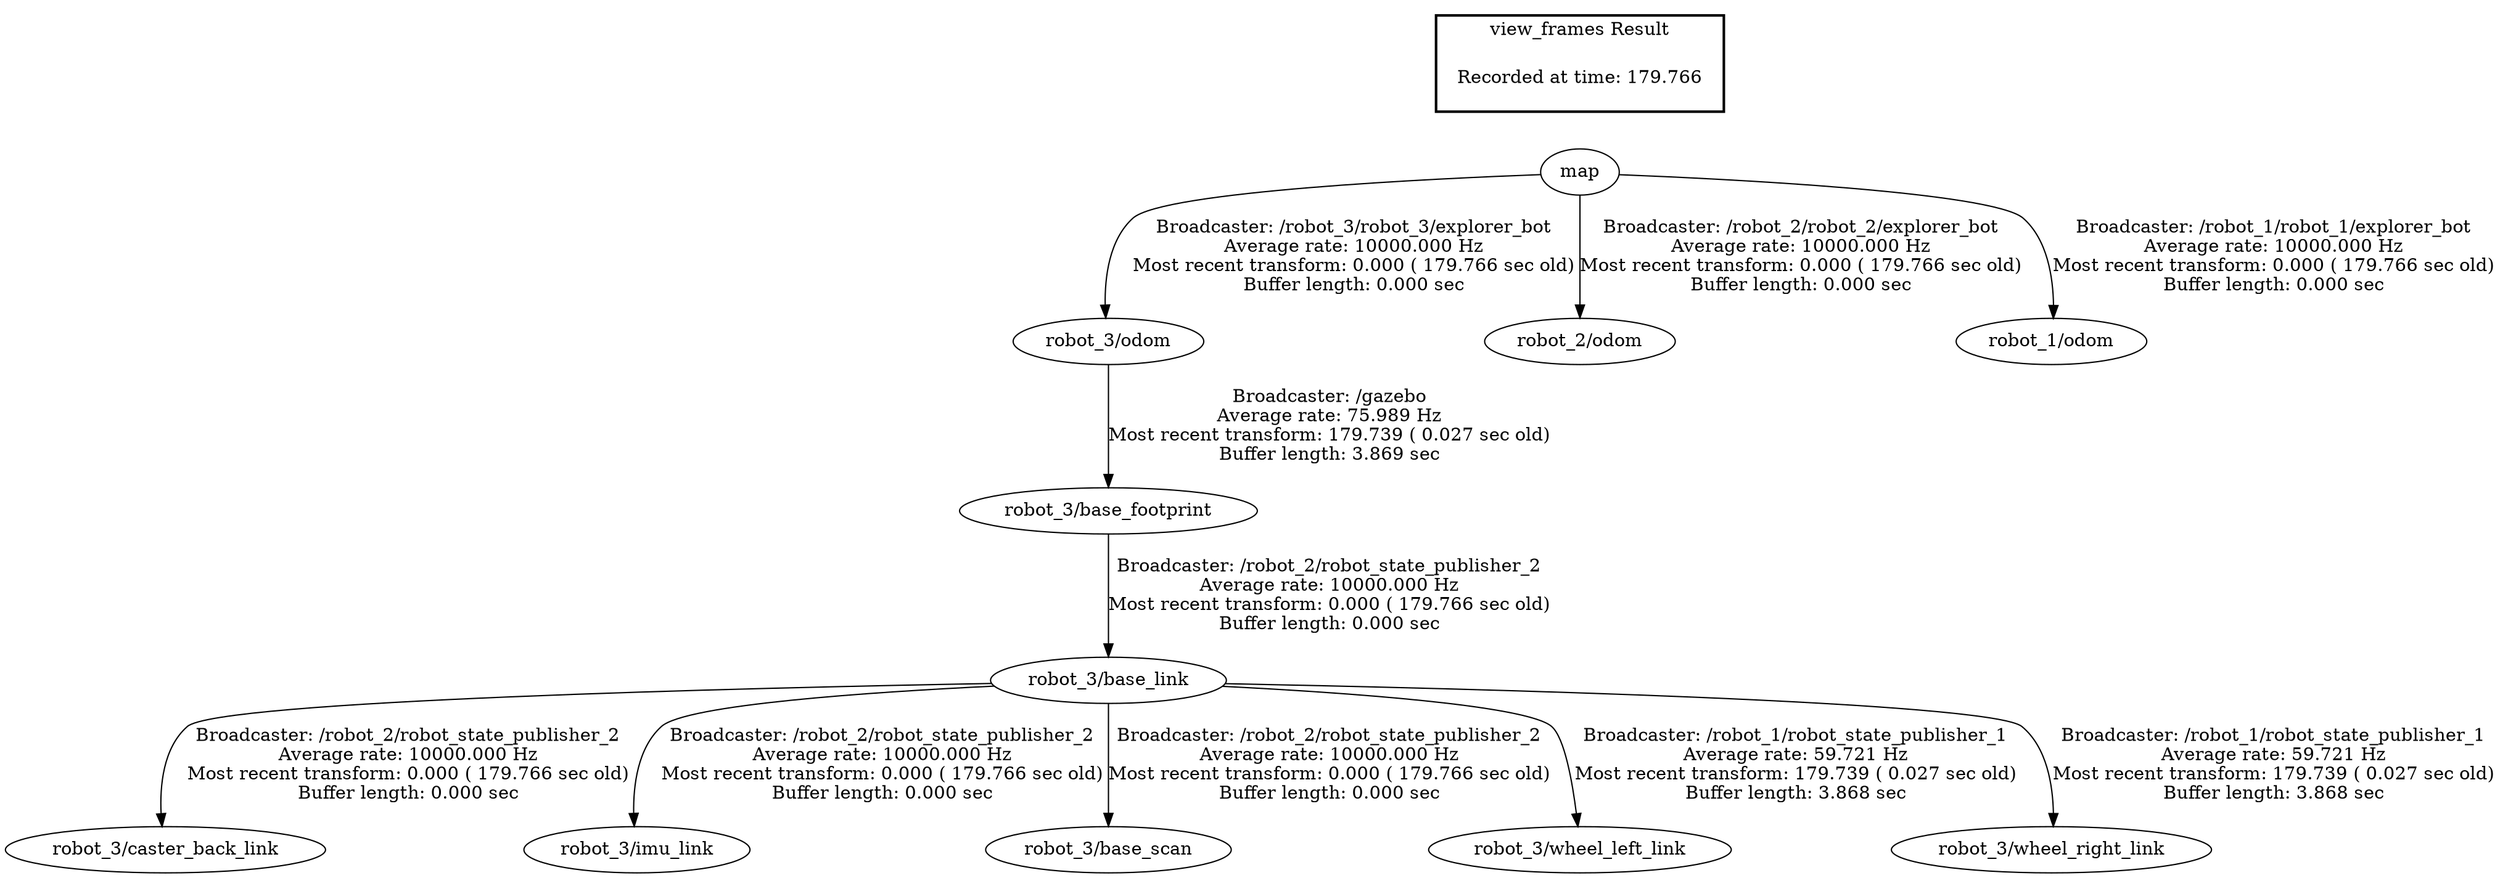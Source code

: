 digraph G {
"robot_3/base_footprint" -> "robot_3/base_link"[label="Broadcaster: /robot_2/robot_state_publisher_2\nAverage rate: 10000.000 Hz\nMost recent transform: 0.000 ( 179.766 sec old)\nBuffer length: 0.000 sec\n"];
"robot_3/odom" -> "robot_3/base_footprint"[label="Broadcaster: /gazebo\nAverage rate: 75.989 Hz\nMost recent transform: 179.739 ( 0.027 sec old)\nBuffer length: 3.869 sec\n"];
"robot_3/base_link" -> "robot_3/caster_back_link"[label="Broadcaster: /robot_2/robot_state_publisher_2\nAverage rate: 10000.000 Hz\nMost recent transform: 0.000 ( 179.766 sec old)\nBuffer length: 0.000 sec\n"];
"robot_3/base_link" -> "robot_3/imu_link"[label="Broadcaster: /robot_2/robot_state_publisher_2\nAverage rate: 10000.000 Hz\nMost recent transform: 0.000 ( 179.766 sec old)\nBuffer length: 0.000 sec\n"];
"robot_3/base_link" -> "robot_3/base_scan"[label="Broadcaster: /robot_2/robot_state_publisher_2\nAverage rate: 10000.000 Hz\nMost recent transform: 0.000 ( 179.766 sec old)\nBuffer length: 0.000 sec\n"];
"map" -> "robot_3/odom"[label="Broadcaster: /robot_3/robot_3/explorer_bot\nAverage rate: 10000.000 Hz\nMost recent transform: 0.000 ( 179.766 sec old)\nBuffer length: 0.000 sec\n"];
"map" -> "robot_2/odom"[label="Broadcaster: /robot_2/robot_2/explorer_bot\nAverage rate: 10000.000 Hz\nMost recent transform: 0.000 ( 179.766 sec old)\nBuffer length: 0.000 sec\n"];
"map" -> "robot_1/odom"[label="Broadcaster: /robot_1/robot_1/explorer_bot\nAverage rate: 10000.000 Hz\nMost recent transform: 0.000 ( 179.766 sec old)\nBuffer length: 0.000 sec\n"];
"robot_3/base_link" -> "robot_3/wheel_left_link"[label="Broadcaster: /robot_1/robot_state_publisher_1\nAverage rate: 59.721 Hz\nMost recent transform: 179.739 ( 0.027 sec old)\nBuffer length: 3.868 sec\n"];
"robot_3/base_link" -> "robot_3/wheel_right_link"[label="Broadcaster: /robot_1/robot_state_publisher_1\nAverage rate: 59.721 Hz\nMost recent transform: 179.739 ( 0.027 sec old)\nBuffer length: 3.868 sec\n"];
edge [style=invis];
 subgraph cluster_legend { style=bold; color=black; label ="view_frames Result";
"Recorded at time: 179.766"[ shape=plaintext ] ;
 }->"map";
}